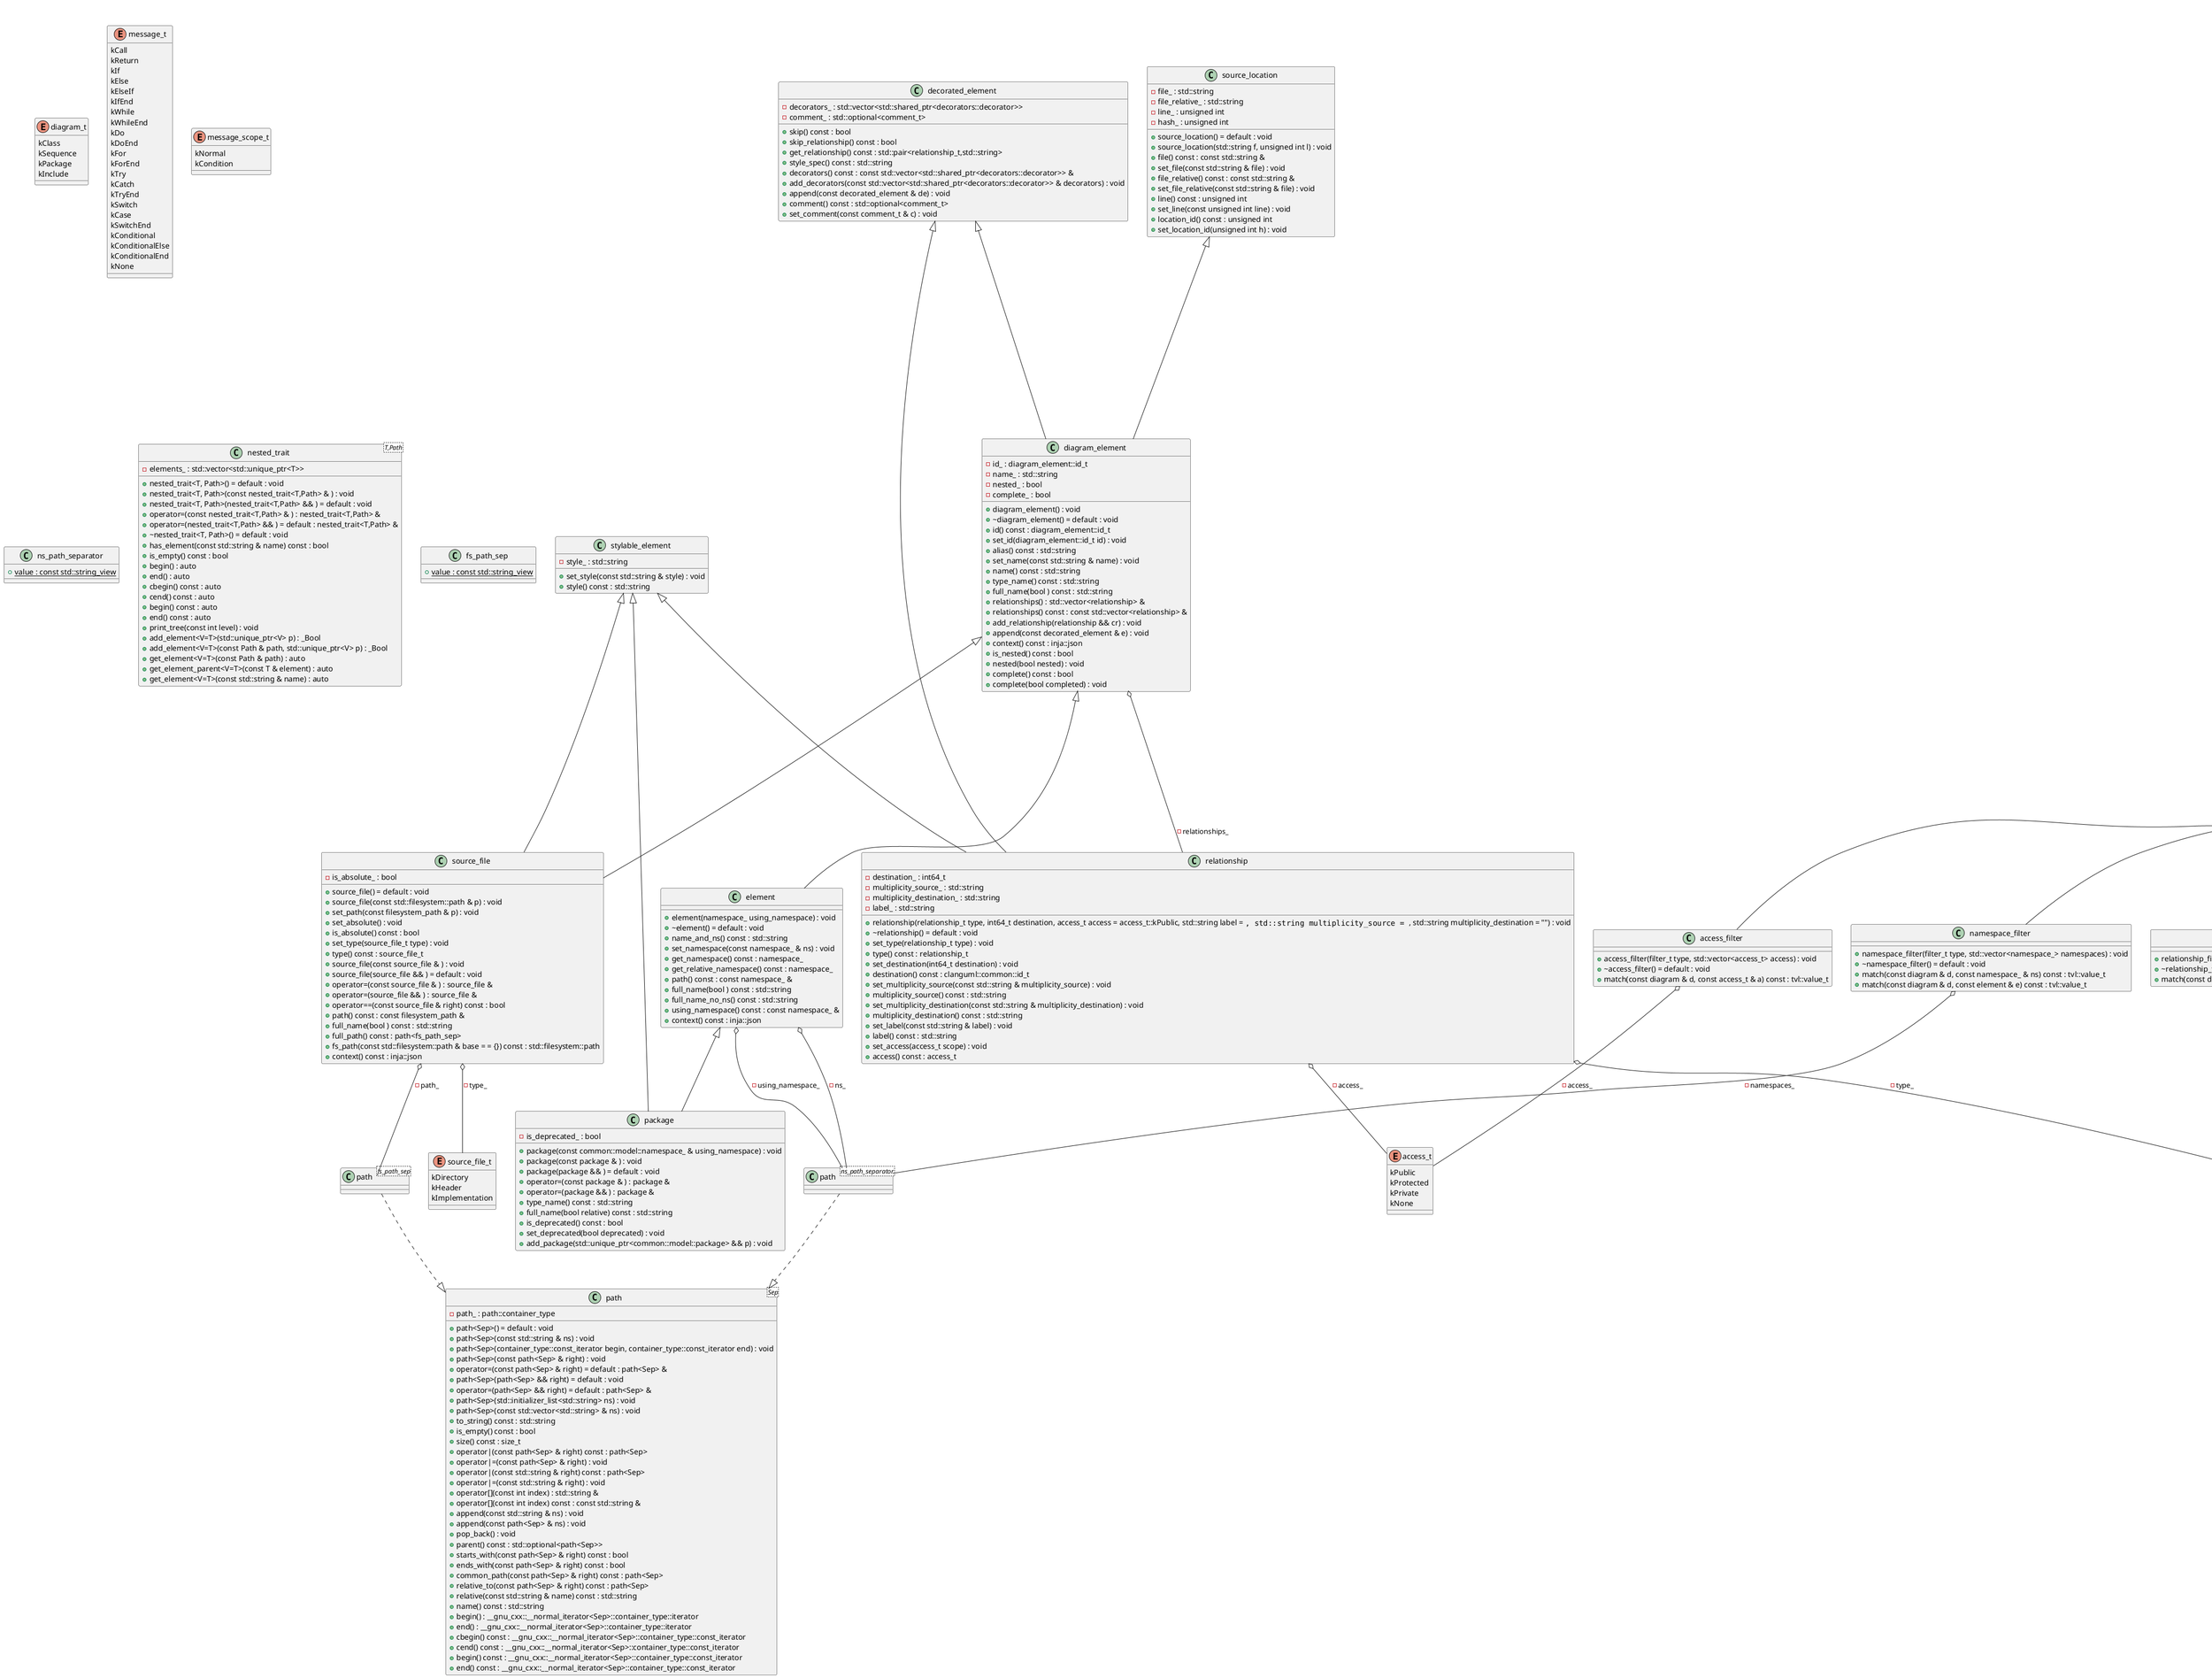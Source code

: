 @startuml
title clang-uml common diagram model
enum "diagram_t" as C_0000911024010877522257
enum C_0000911024010877522257 [[https://github.com/bkryza/clang-uml/blob/b74bdab7857376d2095452368a8c88870b8ee2c5/src/common/model/enums.h#L24{diagram_t}]] {
kClass
kSequence
kPackage
kInclude
}
enum "access_t" as C_0002077031342744882956
enum C_0002077031342744882956 [[https://github.com/bkryza/clang-uml/blob/b74bdab7857376d2095452368a8c88870b8ee2c5/src/common/model/enums.h#L26{access_t}]] {
kPublic
kProtected
kPrivate
kNone
}
enum "relationship_t" as C_0000229140160180072950
enum C_0000229140160180072950 [[https://github.com/bkryza/clang-uml/blob/b74bdab7857376d2095452368a8c88870b8ee2c5/src/common/model/enums.h#L28{relationship_t}]] {
kNone
kExtension
kComposition
kAggregation
kContainment
kOwnership
kAssociation
kInstantiation
kFriendship
kAlias
kDependency
kConstraint
}
enum "message_t" as C_0001623832985137466228
enum C_0001623832985137466228 [[https://github.com/bkryza/clang-uml/blob/b74bdab7857376d2095452368a8c88870b8ee2c5/src/common/model/enums.h#L44{message_t}]] {
kCall
kReturn
kIf
kElse
kElseIf
kIfEnd
kWhile
kWhileEnd
kDo
kDoEnd
kFor
kForEnd
kTry
kCatch
kTryEnd
kSwitch
kCase
kSwitchEnd
kConditional
kConditionalElse
kConditionalEnd
kNone
}
enum "message_scope_t" as C_0000202859212831973510
enum C_0000202859212831973510 [[https://github.com/bkryza/clang-uml/blob/b74bdab7857376d2095452368a8c88870b8ee2c5/src/common/model/enums.h#L70{message_scope_t}]] {
kNormal
kCondition
}
class "path<Sep>" as C_0001932252426145029507
class C_0001932252426145029507 [[https://github.com/bkryza/clang-uml/blob/b74bdab7857376d2095452368a8c88870b8ee2c5/src/common/model/path.h#L28{path}]] {
+path<Sep>() = default : void
+path<Sep>(const std::string & ns) : void
+path<Sep>(container_type::const_iterator begin, container_type::const_iterator end) : void
+path<Sep>(const path<Sep> & right) : void
+operator=(const path<Sep> & right) = default : path<Sep> &
+path<Sep>(path<Sep> && right) = default : void
+operator=(path<Sep> && right) = default : path<Sep> &
+path<Sep>(std::initializer_list<std::string> ns) : void
+path<Sep>(const std::vector<std::string> & ns) : void
+to_string() const : std::string
+is_empty() const : bool
+size() const : size_t
+operator|(const path<Sep> & right) const : path<Sep>
+operator|=(const path<Sep> & right) : void
+operator|(const std::string & right) const : path<Sep>
+operator|=(const std::string & right) : void
+operator[](const int index) : std::string &
+operator[](const int index) const : const std::string &
+append(const std::string & ns) : void
+append(const path<Sep> & ns) : void
+pop_back() : void
+parent() const : std::optional<path<Sep>>
+starts_with(const path<Sep> & right) const : bool
+ends_with(const path<Sep> & right) const : bool
+common_path(const path<Sep> & right) const : path<Sep>
+relative_to(const path<Sep> & right) const : path<Sep>
+relative(const std::string & name) const : std::string
+name() const : std::string
+begin() : __gnu_cxx::__normal_iterator<Sep>::container_type::iterator
+end() : __gnu_cxx::__normal_iterator<Sep>::container_type::iterator
+cbegin() const : __gnu_cxx::__normal_iterator<Sep>::container_type::const_iterator
+cend() const : __gnu_cxx::__normal_iterator<Sep>::container_type::const_iterator
+begin() const : __gnu_cxx::__normal_iterator<Sep>::container_type::const_iterator
+end() const : __gnu_cxx::__normal_iterator<Sep>::container_type::const_iterator
-path_ : path::container_type [[[https://github.com/bkryza/clang-uml/blob/b74bdab7857376d2095452368a8c88870b8ee2c5/src/common/model/path.h#L224{path_}]]]
}
class "ns_path_separator" as C_0001331923285602672865
class C_0001331923285602672865 [[https://github.com/bkryza/clang-uml/blob/b74bdab7857376d2095452368a8c88870b8ee2c5/src/common/model/namespace.h#L28{ns_path_separator}]] {
{static} +value : const std::string_view [[[https://github.com/bkryza/clang-uml/blob/b74bdab7857376d2095452368a8c88870b8ee2c5/src/common/model/namespace.h#L29{value}]]]
}
enum "template_parameter_kind_t" as C_0000362408953172993523
enum C_0000362408953172993523 [[https://github.com/bkryza/clang-uml/blob/b74bdab7857376d2095452368a8c88870b8ee2c5/src/common/model/template_parameter.h#L29{template_parameter_kind_t}]] {
template_type
template_template_type
non_type_template
argument
concept_constraint
}
class "path<ns_path_separator>" as C_0001618725806424907966
class C_0001618725806424907966 {
}
class "template_parameter" as C_0000178138562743079529
class C_0000178138562743079529 [[https://github.com/bkryza/clang-uml/blob/b74bdab7857376d2095452368a8c88870b8ee2c5/src/common/model/template_parameter.h#L45{template_parameter}]] {
{static} +make_template_type(const std::string & name, const std::optional<std::string> & default_value = = {}, bool is_variadic = false) : template_parameter
{static} +make_template_template_type(const std::string & name, const std::optional<std::string> & default_value = = {}, bool is_variadic = false) : template_parameter
{static} +make_non_type_template(const std::string & type, const std::optional<std::string> & name, const std::optional<std::string> & default_value = = {}, bool is_variadic = false) : template_parameter
{static} +make_argument(const std::string & type, const std::optional<std::string> & default_value = = {}) : template_parameter
{static} +make_unexposed_argument(const std::string & type, const std::optional<std::string> & default_value = = {}) : template_parameter
+set_type(const std::string & type) : void
+type() const : std::optional<std::string>
+set_id(const int64_t id) : void
+id() const : const std::optional<int64_t> &
+set_name(const std::string & name) : void
+name() const : std::optional<std::string>
+set_default_value(const std::string & value) : void
+default_value() const : const std::optional<std::string> &
+is_variadic(bool is_variadic) : void
+is_variadic() const : bool
+calculate_specialization_match(const template_parameter & base_template_parameter) const : int
+is_template_parameter() const : bool
+is_template_parameter(bool is_template_parameter) : void
+is_template_template_parameter() const : bool
+is_template_template_parameter(bool is_template_template_parameter) : void
+to_string(const namespace_ & using_namespace, bool relative) const : std::string
+add_template_param(template_parameter && ct) : void
+add_template_param(const template_parameter & ct) : void
+template_params() const : const std::vector<template_parameter> &
+clear_params() : void
+find_nested_relationships(std::vector<std::pair<int64_t,common::model::relationship_t>> & nested_relationships, common::model::relationship_t hint, const std::function<bool (const std::string &)> & should_include) const : bool
+set_concept_constraint(std::string constraint) : void
+concept_constraint() const : const std::optional<std::string> &
+kind() const : template_parameter_kind_t
+set_kind(template_parameter_kind_t kind) : void
+is_unexposed() const : bool
+set_unexposed(bool unexposed) : void
+set_function_template(bool ft) : void
+is_function_template() const : bool
-template_parameter() = default : void
-type_ : std::optional<std::string> [[[https://github.com/bkryza/clang-uml/blob/b74bdab7857376d2095452368a8c88870b8ee2c5/src/common/model/template_parameter.h#L192{type_}]]]
-name_ : std::optional<std::string> [[[https://github.com/bkryza/clang-uml/blob/b74bdab7857376d2095452368a8c88870b8ee2c5/src/common/model/template_parameter.h#L195{name_}]]]
-default_value_ : std::optional<std::string> [[[https://github.com/bkryza/clang-uml/blob/b74bdab7857376d2095452368a8c88870b8ee2c5/src/common/model/template_parameter.h#L198{default_value_}]]]
-is_template_parameter_ : bool [[[https://github.com/bkryza/clang-uml/blob/b74bdab7857376d2095452368a8c88870b8ee2c5/src/common/model/template_parameter.h#L202{is_template_parameter_}]]]
-is_template_template_parameter_ : bool [[[https://github.com/bkryza/clang-uml/blob/b74bdab7857376d2095452368a8c88870b8ee2c5/src/common/model/template_parameter.h#L206{is_template_template_parameter_}]]]
-is_variadic_ : bool [[[https://github.com/bkryza/clang-uml/blob/b74bdab7857376d2095452368a8c88870b8ee2c5/src/common/model/template_parameter.h#L209{is_variadic_}]]]
-is_function_template_ : bool [[[https://github.com/bkryza/clang-uml/blob/b74bdab7857376d2095452368a8c88870b8ee2c5/src/common/model/template_parameter.h#L211{is_function_template_}]]]
-concept_constraint_ : std::optional<std::string> [[[https://github.com/bkryza/clang-uml/blob/b74bdab7857376d2095452368a8c88870b8ee2c5/src/common/model/template_parameter.h#L215{concept_constraint_}]]]
-id_ : std::optional<int64_t> [[[https://github.com/bkryza/clang-uml/blob/b74bdab7857376d2095452368a8c88870b8ee2c5/src/common/model/template_parameter.h#L221{id_}]]]
-is_unexposed_ : bool [[[https://github.com/bkryza/clang-uml/blob/b74bdab7857376d2095452368a8c88870b8ee2c5/src/common/model/template_parameter.h#L223{is_unexposed_}]]]
}
class "decorated_element" as C_0001117102382624673118
class C_0001117102382624673118 [[https://github.com/bkryza/clang-uml/blob/b74bdab7857376d2095452368a8c88870b8ee2c5/src/common/model/decorated_element.h#L37{decorated_element}]] {
+skip() const : bool
+skip_relationship() const : bool
+get_relationship() const : std::pair<relationship_t,std::string>
+style_spec() const : std::string
+decorators() const : const std::vector<std::shared_ptr<decorators::decorator>> &
+add_decorators(const std::vector<std::shared_ptr<decorators::decorator>> & decorators) : void
+append(const decorated_element & de) : void
+comment() const : std::optional<comment_t>
+set_comment(const comment_t & c) : void
-decorators_ : std::vector<std::shared_ptr<decorators::decorator>> [[[https://github.com/bkryza/clang-uml/blob/b74bdab7857376d2095452368a8c88870b8ee2c5/src/common/model/decorated_element.h#L60{decorators_}]]]
-comment_ : std::optional<comment_t> [[[https://github.com/bkryza/clang-uml/blob/b74bdab7857376d2095452368a8c88870b8ee2c5/src/common/model/decorated_element.h#L61{comment_}]]]
}
class "stylable_element" as C_0002077846075979426940
class C_0002077846075979426940 [[https://github.com/bkryza/clang-uml/blob/b74bdab7857376d2095452368a8c88870b8ee2c5/src/common/model/stylable_element.h#L24{stylable_element}]] {
+set_style(const std::string & style) : void
+style() const : std::string
-style_ : std::string [[[https://github.com/bkryza/clang-uml/blob/b74bdab7857376d2095452368a8c88870b8ee2c5/src/common/model/stylable_element.h#L30{style_}]]]
}
class "relationship" as C_0002046336758797367926
class C_0002046336758797367926 [[https://github.com/bkryza/clang-uml/blob/b74bdab7857376d2095452368a8c88870b8ee2c5/src/common/model/relationship.h#L28{relationship}]] {
+relationship(relationship_t type, int64_t destination, access_t access = access_t::kPublic, std::string label = "", std::string multiplicity_source = "", std::string multiplicity_destination = "") : void
+~relationship() = default : void
+set_type(relationship_t type) : void
+type() const : relationship_t
+set_destination(int64_t destination) : void
+destination() const : clanguml::common::id_t
+set_multiplicity_source(const std::string & multiplicity_source) : void
+multiplicity_source() const : std::string
+set_multiplicity_destination(const std::string & multiplicity_destination) : void
+multiplicity_destination() const : std::string
+set_label(const std::string & label) : void
+label() const : std::string
+set_access(access_t scope) : void
+access() const : access_t
-destination_ : int64_t [[[https://github.com/bkryza/clang-uml/blob/b74bdab7857376d2095452368a8c88870b8ee2c5/src/common/model/relationship.h#L61{destination_}]]]
-multiplicity_source_ : std::string [[[https://github.com/bkryza/clang-uml/blob/b74bdab7857376d2095452368a8c88870b8ee2c5/src/common/model/relationship.h#L62{multiplicity_source_}]]]
-multiplicity_destination_ : std::string [[[https://github.com/bkryza/clang-uml/blob/b74bdab7857376d2095452368a8c88870b8ee2c5/src/common/model/relationship.h#L63{multiplicity_destination_}]]]
-label_ : std::string [[[https://github.com/bkryza/clang-uml/blob/b74bdab7857376d2095452368a8c88870b8ee2c5/src/common/model/relationship.h#L64{label_}]]]
}
class "source_location" as C_0000895261582183440230
class C_0000895261582183440230 [[https://github.com/bkryza/clang-uml/blob/b74bdab7857376d2095452368a8c88870b8ee2c5/src/common/model/source_location.h#L25{source_location}]] {
+source_location() = default : void
+source_location(std::string f, unsigned int l) : void
+file() const : const std::string &
+set_file(const std::string & file) : void
+file_relative() const : const std::string &
+set_file_relative(const std::string & file) : void
+line() const : unsigned int
+set_line(const unsigned int line) : void
+location_id() const : unsigned int
+set_location_id(unsigned int h) : void
-file_ : std::string [[[https://github.com/bkryza/clang-uml/blob/b74bdab7857376d2095452368a8c88870b8ee2c5/src/common/model/source_location.h#L52{file_}]]]
-file_relative_ : std::string [[[https://github.com/bkryza/clang-uml/blob/b74bdab7857376d2095452368a8c88870b8ee2c5/src/common/model/source_location.h#L53{file_relative_}]]]
-line_ : unsigned int [[[https://github.com/bkryza/clang-uml/blob/b74bdab7857376d2095452368a8c88870b8ee2c5/src/common/model/source_location.h#L54{line_}]]]
-hash_ : unsigned int [[[https://github.com/bkryza/clang-uml/blob/b74bdab7857376d2095452368a8c88870b8ee2c5/src/common/model/source_location.h#L55{hash_}]]]
}
class "diagram_element" as C_0001073500714379115414
class C_0001073500714379115414 [[https://github.com/bkryza/clang-uml/blob/b74bdab7857376d2095452368a8c88870b8ee2c5/src/common/model/diagram_element.h#L34{diagram_element}]] {
+diagram_element() : void
+~diagram_element() = default : void
+id() const : diagram_element::id_t
+set_id(diagram_element::id_t id) : void
+alias() const : std::string
+set_name(const std::string & name) : void
+name() const : std::string
+type_name() const : std::string
+full_name(bool ) const : std::string
+relationships() : std::vector<relationship> &
+relationships() const : const std::vector<relationship> &
+add_relationship(relationship && cr) : void
+append(const decorated_element & e) : void
+context() const : inja::json
+is_nested() const : bool
+nested(bool nested) : void
+complete() const : bool
+complete(bool completed) : void
-id_ : diagram_element::id_t [[[https://github.com/bkryza/clang-uml/blob/b74bdab7857376d2095452368a8c88870b8ee2c5/src/common/model/diagram_element.h#L80{id_}]]]
-name_ : std::string [[[https://github.com/bkryza/clang-uml/blob/b74bdab7857376d2095452368a8c88870b8ee2c5/src/common/model/diagram_element.h#L81{name_}]]]
-nested_ : bool [[[https://github.com/bkryza/clang-uml/blob/b74bdab7857376d2095452368a8c88870b8ee2c5/src/common/model/diagram_element.h#L83{nested_}]]]
-complete_ : bool [[[https://github.com/bkryza/clang-uml/blob/b74bdab7857376d2095452368a8c88870b8ee2c5/src/common/model/diagram_element.h#L84{complete_}]]]
}
class "nested_trait<T,Path>" as C_0000891208748219309562
class C_0000891208748219309562 [[https://github.com/bkryza/clang-uml/blob/b74bdab7857376d2095452368a8c88870b8ee2c5/src/common/model/nested_trait.h#L28{nested_trait}]] {
+nested_trait<T, Path>() = default : void
+nested_trait<T, Path>(const nested_trait<T,Path> & ) : void
+nested_trait<T, Path>(nested_trait<T,Path> && ) = default : void
+operator=(const nested_trait<T,Path> & ) : nested_trait<T,Path> &
+operator=(nested_trait<T,Path> && ) = default : nested_trait<T,Path> &
+~nested_trait<T, Path>() = default : void
+has_element(const std::string & name) const : bool
+is_empty() const : bool
+begin() : auto
+end() : auto
+cbegin() const : auto
+cend() const : auto
+begin() const : auto
+end() const : auto
+print_tree(const int level) : void
+add_element<V=T>(std::unique_ptr<V> p) : _Bool
+add_element<V=T>(const Path & path, std::unique_ptr<V> p) : _Bool
+get_element<V=T>(const Path & path) : auto
+get_element_parent<V=T>(const T & element) : auto
+get_element<V=T>(const std::string & name) : auto
-elements_ : std::vector<std::unique_ptr<T>> [[[https://github.com/bkryza/clang-uml/blob/b74bdab7857376d2095452368a8c88870b8ee2c5/src/common/model/nested_trait.h#L169{elements_}]]]
}
enum "source_file_t" as C_0001490157860030300113
enum C_0001490157860030300113 [[https://github.com/bkryza/clang-uml/blob/b74bdab7857376d2095452368a8c88870b8ee2c5/src/common/model/source_file.h#L37{source_file_t}]] {
kDirectory
kHeader
kImplementation
}
class "fs_path_sep" as C_0000640258162892495349
class C_0000640258162892495349 [[https://github.com/bkryza/clang-uml/blob/b74bdab7857376d2095452368a8c88870b8ee2c5/src/common/model/source_file.h#L41{fs_path_sep}]] {
{static} +value : const std::string_view [[[https://github.com/bkryza/clang-uml/blob/b74bdab7857376d2095452368a8c88870b8ee2c5/src/common/model/source_file.h#L45{value}]]]
}
class "path<fs_path_sep>" as C_0001035161069848456027
class C_0001035161069848456027 {
}
class "source_file" as C_0000785714713072053129
class C_0000785714713072053129 [[https://github.com/bkryza/clang-uml/blob/b74bdab7857376d2095452368a8c88870b8ee2c5/src/common/model/source_file.h#L51{source_file}]] {
+source_file() = default : void
+source_file(const std::filesystem::path & p) : void
+set_path(const filesystem_path & p) : void
+set_absolute() : void
+is_absolute() const : bool
+set_type(source_file_t type) : void
+type() const : source_file_t
+source_file(const source_file & ) : void
+source_file(source_file && ) = default : void
+operator=(const source_file & ) : source_file &
+operator=(source_file && ) : source_file &
+operator==(const source_file & right) const : bool
+path() const : const filesystem_path &
+full_name(bool ) const : std::string
+full_path() const : path<fs_path_sep>
+fs_path(const std::filesystem::path & base = = {}) const : std::filesystem::path
+context() const : inja::json
-is_absolute_ : bool [[[https://github.com/bkryza/clang-uml/blob/b74bdab7857376d2095452368a8c88870b8ee2c5/src/common/model/source_file.h#L131{is_absolute_}]]]
}
class "element" as C_0002069520381434407937
class C_0002069520381434407937 [[https://github.com/bkryza/clang-uml/blob/b74bdab7857376d2095452368a8c88870b8ee2c5/src/common/model/element.h#L35{element}]] {
+element(namespace_ using_namespace) : void
+~element() = default : void
+name_and_ns() const : std::string
+set_namespace(const namespace_ & ns) : void
+get_namespace() const : namespace_
+get_relative_namespace() const : namespace_
+path() const : const namespace_ &
+full_name(bool ) const : std::string
+full_name_no_ns() const : std::string
+using_namespace() const : const namespace_ &
+context() const : inja::json
}
class "template_trait" as C_0000464715462505216589
class C_0000464715462505216589 [[https://github.com/bkryza/clang-uml/blob/b74bdab7857376d2095452368a8c88870b8ee2c5/src/common/model/template_trait.h#L28{template_trait}]] {
+render_template_params(std::ostream & ostr, const common::model::namespace_ & using_namespace, bool relative) const : std::ostream &
+set_base_template(const std::string & full_name) : void
+base_template() const : std::string
+add_template(template_parameter && tmplt) : void
+template_params() const : const std::vector<template_parameter> &
+calculate_template_specialization_match(const template_trait & other) const : int
+is_implicit() const : bool
+set_implicit(bool implicit) : void
-base_template_full_name_ : std::string [[[https://github.com/bkryza/clang-uml/blob/b74bdab7857376d2095452368a8c88870b8ee2c5/src/common/model/template_trait.h#L50{base_template_full_name_}]]]
-is_implicit_ : bool [[[https://github.com/bkryza/clang-uml/blob/b74bdab7857376d2095452368a8c88870b8ee2c5/src/common/model/template_trait.h#L51{is_implicit_}]]]
}
abstract "diagram" as C_0000197068985320835874
abstract C_0000197068985320835874 [[https://github.com/bkryza/clang-uml/blob/b74bdab7857376d2095452368a8c88870b8ee2c5/src/common/model/diagram.h#L34{diagram}]] {
+diagram() : void
+~diagram() : void
{abstract} +type() const = 0 : diagram_t
{abstract} +get(const std::string & full_name) const = 0 : clanguml::common::optional_ref<diagram_element>
{abstract} +get(diagram_element::id_t id) const = 0 : clanguml::common::optional_ref<diagram_element>
+get_with_namespace(const std::string & name, const namespace_ & ns) const : clanguml::common::optional_ref<diagram_element>
+diagram(const diagram & ) : void
+diagram(diagram && ) : void
+operator=(const diagram & ) : diagram &
+operator=(diagram && ) : diagram &
+set_name(const std::string & name) : void
+name() const : std::string
+set_filter(std::unique_ptr<diagram_filter> filter) : void
+set_complete(bool complete) : void
+complete() const : bool
+should_include(const element & e) const : bool
+should_include(const std::string & e) const : bool
+should_include(const source_file & path) const : bool
+should_include(relationship r) const : bool
+should_include(relationship_t r) const : bool
+should_include(access_t s) const : bool
+has_element(const diagram_element::id_t ) const : bool
+should_include(const namespace_ & ns, const std::string & name) const : bool
{abstract} +context() const = 0 : inja::json
-name_ : std::string [[[https://github.com/bkryza/clang-uml/blob/b74bdab7857376d2095452368a8c88870b8ee2c5/src/common/model/diagram.h#L85{name_}]]]
-complete_ : bool [[[https://github.com/bkryza/clang-uml/blob/b74bdab7857376d2095452368a8c88870b8ee2c5/src/common/model/diagram.h#L87{complete_}]]]
}
class "package" as C_0002143286684830686854
class C_0002143286684830686854 [[https://github.com/bkryza/clang-uml/blob/b74bdab7857376d2095452368a8c88870b8ee2c5/src/common/model/package.h#L34{package}]] {
+package(const common::model::namespace_ & using_namespace) : void
+package(const package & ) : void
+package(package && ) = default : void
+operator=(const package & ) : package &
+operator=(package && ) : package &
+type_name() const : std::string
+full_name(bool relative) const : std::string
+is_deprecated() const : bool
+set_deprecated(bool deprecated) : void
+add_package(std::unique_ptr<common::model::package> && p) : void
-is_deprecated_ : bool [[[https://github.com/bkryza/clang-uml/blob/b74bdab7857376d2095452368a8c88870b8ee2c5/src/common/model/package.h#L56{is_deprecated_}]]]
}
enum "filter_t" as C_0001931666600378768700
enum C_0001931666600378768700 [[https://github.com/bkryza/clang-uml/blob/b74bdab7857376d2095452368a8c88870b8ee2c5/src/common/model/diagram_filter.h#L37{filter_t}]] {
kInclusive
kExclusive
}
class "filter_visitor" as C_0000469458052685692314
class C_0000469458052685692314 [[https://github.com/bkryza/clang-uml/blob/b74bdab7857376d2095452368a8c88870b8ee2c5/src/common/model/diagram_filter.h#L57{filter_visitor}]] {
+filter_visitor(filter_t type) : void
+~filter_visitor() = default : void
+match(const diagram & d, const common::model::element & e) const : tvl::value_t
+match(const diagram & d, const common::model::relationship_t & r) const : tvl::value_t
+match(const diagram & d, const common::model::access_t & a) const : tvl::value_t
+match(const diagram & d, const common::model::namespace_ & ns) const : tvl::value_t
+match(const diagram & d, const common::model::source_file & f) const : tvl::value_t
+match(const diagram & d, const common::model::source_location & f) const : tvl::value_t
+is_inclusive() const : bool
+is_exclusive() const : bool
+type() const : filter_t
}
class "anyof_filter" as C_0000605829206649563575
class C_0000605829206649563575 [[https://github.com/bkryza/clang-uml/blob/b74bdab7857376d2095452368a8c88870b8ee2c5/src/common/model/diagram_filter.h#L90{anyof_filter}]] {
+anyof_filter(filter_t type, std::vector<std::unique_ptr<filter_visitor>> filters) : void
+~anyof_filter() = default : void
+match(const diagram & d, const common::model::element & e) const : tvl::value_t
+match(const diagram & d, const common::model::source_file & e) const : tvl::value_t
}
class "namespace_filter" as C_0001816240256470820189
class C_0001816240256470820189 [[https://github.com/bkryza/clang-uml/blob/b74bdab7857376d2095452368a8c88870b8ee2c5/src/common/model/diagram_filter.h#L106{namespace_filter}]] {
+namespace_filter(filter_t type, std::vector<namespace_> namespaces) : void
+~namespace_filter() = default : void
+match(const diagram & d, const namespace_ & ns) const : tvl::value_t
+match(const diagram & d, const element & e) const : tvl::value_t
}
class "element_filter" as C_0000690341236618660423
class C_0000690341236618660423 [[https://github.com/bkryza/clang-uml/blob/b74bdab7857376d2095452368a8c88870b8ee2c5/src/common/model/diagram_filter.h#L119{element_filter}]] {
+element_filter(filter_t type, std::vector<std::string> elements) : void
+~element_filter() = default : void
+match(const diagram & d, const element & e) const : tvl::value_t
-elements_ : std::vector<std::string> [[[https://github.com/bkryza/clang-uml/blob/b74bdab7857376d2095452368a8c88870b8ee2c5/src/common/model/diagram_filter.h#L127{elements_}]]]
}
class "subclass_filter" as C_0001389919526184251760
class C_0001389919526184251760 [[https://github.com/bkryza/clang-uml/blob/b74bdab7857376d2095452368a8c88870b8ee2c5/src/common/model/diagram_filter.h#L130{subclass_filter}]] {
+subclass_filter(filter_t type, std::vector<std::string> roots) : void
+~subclass_filter() = default : void
+match(const diagram & d, const element & e) const : tvl::value_t
-roots_ : std::vector<std::string> [[[https://github.com/bkryza/clang-uml/blob/b74bdab7857376d2095452368a8c88870b8ee2c5/src/common/model/diagram_filter.h#L138{roots_}]]]
}
class "parents_filter" as C_0001773753487119877542
class C_0001773753487119877542 [[https://github.com/bkryza/clang-uml/blob/b74bdab7857376d2095452368a8c88870b8ee2c5/src/common/model/diagram_filter.h#L141{parents_filter}]] {
+parents_filter(filter_t type, std::vector<std::string> roots) : void
+~parents_filter() = default : void
+match(const diagram & d, const element & e) const : tvl::value_t
-children_ : std::vector<std::string> [[[https://github.com/bkryza/clang-uml/blob/b74bdab7857376d2095452368a8c88870b8ee2c5/src/common/model/diagram_filter.h#L149{children_}]]]
}
class "edge_traversal_filter<DiagramT,ElementT,MatchOverrideT=common::model::element>" as C_0001979873989333693911
class C_0001979873989333693911 [[https://github.com/bkryza/clang-uml/blob/b74bdab7857376d2095452368a8c88870b8ee2c5/src/common/model/diagram_filter.h#L154{edge_traversal_filter}]] {
+edge_traversal_filter<DiagramT, ElementT, MatchOverrideT>(filter_t type, relationship_t relationship, std::vector<std::string> roots, bool forward = false) : void
+~edge_traversal_filter<DiagramT, ElementT, MatchOverrideT>() = default : void
+match(const diagram & d, const MatchOverrideT & e) const : tvl::value_t
-add_parents(const DiagramT & cd) const : void
-init(const DiagramT & cd) const : void
-add_adjacent<C,D>(const C & from, const D & to, const std::vector<relationship_t> & relationships) : _Bool
-roots_ : std::vector<std::string> [[[https://github.com/bkryza/clang-uml/blob/b74bdab7857376d2095452368a8c88870b8ee2c5/src/common/model/diagram_filter.h#L287{roots_}]]]
-initialized_ : bool [[[https://github.com/bkryza/clang-uml/blob/b74bdab7857376d2095452368a8c88870b8ee2c5/src/common/model/diagram_filter.h#L289{initialized_}]]]
-matching_elements_ : clanguml::common::reference_set<ElementT> [[[https://github.com/bkryza/clang-uml/blob/b74bdab7857376d2095452368a8c88870b8ee2c5/src/common/model/diagram_filter.h#L290{matching_elements_}]]]
-forward_ : bool [[[https://github.com/bkryza/clang-uml/blob/b74bdab7857376d2095452368a8c88870b8ee2c5/src/common/model/diagram_filter.h#L291{forward_}]]]
}
class "relationship_filter" as C_0001195713008101262477
class C_0001195713008101262477 [[https://github.com/bkryza/clang-uml/blob/b74bdab7857376d2095452368a8c88870b8ee2c5/src/common/model/diagram_filter.h#L294{relationship_filter}]] {
+relationship_filter(filter_t type, std::vector<relationship_t> relationships) : void
+~relationship_filter() = default : void
+match(const diagram & d, const relationship_t & r) const : tvl::value_t
}
class "access_filter" as C_0001098184343448999590
class C_0001098184343448999590 [[https://github.com/bkryza/clang-uml/blob/b74bdab7857376d2095452368a8c88870b8ee2c5/src/common/model/diagram_filter.h#L307{access_filter}]] {
+access_filter(filter_t type, std::vector<access_t> access) : void
+~access_filter() = default : void
+match(const diagram & d, const access_t & a) const : tvl::value_t
}
class "context_filter" as C_0002078668697238559556
class C_0002078668697238559556 [[https://github.com/bkryza/clang-uml/blob/b74bdab7857376d2095452368a8c88870b8ee2c5/src/common/model/diagram_filter.h#L318{context_filter}]] {
+context_filter(filter_t type, std::vector<std::string> context) : void
+~context_filter() = default : void
+match(const diagram & d, const element & r) const : tvl::value_t
-context_ : std::vector<std::string> [[[https://github.com/bkryza/clang-uml/blob/b74bdab7857376d2095452368a8c88870b8ee2c5/src/common/model/diagram_filter.h#L326{context_}]]]
}
class "paths_filter" as C_0000831536458766184760
class C_0000831536458766184760 [[https://github.com/bkryza/clang-uml/blob/b74bdab7857376d2095452368a8c88870b8ee2c5/src/common/model/diagram_filter.h#L329{paths_filter}]] {
+paths_filter(filter_t type, const std::filesystem::path & root, const std::vector<std::filesystem::path> & p) : void
+~paths_filter() = default : void
+match(const diagram & d, const common::model::source_file & r) const : tvl::value_t
+match(const diagram & d, const common::model::source_location & sl) const : tvl::value_t
-paths_ : std::vector<std::filesystem::path> [[[https://github.com/bkryza/clang-uml/blob/b74bdab7857376d2095452368a8c88870b8ee2c5/src/common/model/diagram_filter.h#L342{paths_}]]]
-root_ : std::filesystem::path [[[https://github.com/bkryza/clang-uml/blob/b74bdab7857376d2095452368a8c88870b8ee2c5/src/common/model/diagram_filter.h#L343{root_}]]]
}
class "diagram_filter" as C_0002054140694270036745
class C_0002054140694270036745 [[https://github.com/bkryza/clang-uml/blob/b74bdab7857376d2095452368a8c88870b8ee2c5/src/common/model/diagram_filter.h#L346{diagram_filter}]] {
+diagram_filter(const common::model::diagram & d, const config::diagram & c) : void
+add_inclusive_filter(std::unique_ptr<filter_visitor> fv) : void
+add_exclusive_filter(std::unique_ptr<filter_visitor> fv) : void
+should_include(const namespace_ & ns, const std::string & name) const : bool
-init_filters(const config::diagram & c) : void
+should_include<T>(const T & e) : _Bool
}
C_0001618725806424907966 ..|> C_0001932252426145029507
C_0000178138562743079529 o-- C_0000362408953172993523 : -kind_
C_0000178138562743079529 o-- C_0000178138562743079529 : -template_params_
C_0002046336758797367926 o-- C_0000229140160180072950 : -type_
C_0002046336758797367926 o-- C_0002077031342744882956 : -access_
C_0001117102382624673118 <|-- C_0002046336758797367926
C_0002077846075979426940 <|-- C_0002046336758797367926
C_0001073500714379115414 o-- C_0002046336758797367926 : -relationships_
C_0001117102382624673118 <|-- C_0001073500714379115414
C_0000895261582183440230 <|-- C_0001073500714379115414
C_0001035161069848456027 ..|> C_0001932252426145029507
C_0000785714713072053129 o-- C_0001035161069848456027 : -path_
C_0000785714713072053129 o-- C_0001490157860030300113 : -type_
C_0001073500714379115414 <|-- C_0000785714713072053129
C_0002077846075979426940 <|-- C_0000785714713072053129
C_0002069520381434407937 o-- C_0001618725806424907966 : -ns_
C_0002069520381434407937 o-- C_0001618725806424907966 : -using_namespace_
C_0001073500714379115414 <|-- C_0002069520381434407937
C_0000464715462505216589 o-- C_0000178138562743079529 : -templates_
C_0000197068985320835874 o-- C_0002054140694270036745 : -filter_
C_0002069520381434407937 <|-- C_0002143286684830686854
C_0002077846075979426940 <|-- C_0002143286684830686854
C_0000469458052685692314 o-- C_0001931666600378768700 : -type_
C_0000605829206649563575 o-- C_0000469458052685692314 : -filters_
C_0000469458052685692314 <|-- C_0000605829206649563575
C_0001816240256470820189 o-- C_0001618725806424907966 : -namespaces_
C_0000469458052685692314 <|-- C_0001816240256470820189
C_0000469458052685692314 <|-- C_0000690341236618660423
C_0000469458052685692314 <|-- C_0001389919526184251760
C_0000469458052685692314 <|-- C_0001773753487119877542
C_0001979873989333693911 o-- C_0000229140160180072950 : -relationship_
C_0000469458052685692314 <|-- C_0001979873989333693911
C_0001195713008101262477 o-- C_0000229140160180072950 : -relationships_
C_0000469458052685692314 <|-- C_0001195713008101262477
C_0001098184343448999590 o-- C_0002077031342744882956 : -access_
C_0000469458052685692314 <|-- C_0001098184343448999590
C_0000469458052685692314 <|-- C_0002078668697238559556
C_0000469458052685692314 <|-- C_0000831536458766184760
C_0002054140694270036745 o-- C_0000469458052685692314 : -inclusive_
C_0002054140694270036745 o-- C_0000469458052685692314 : -exclusive_
C_0002054140694270036745 --> C_0000197068985320835874 : -diagram_

'Generated with clang-uml, version 0.3.4-2-gc91fe43
'LLVM version Ubuntu clang version 15.0.6
@enduml
